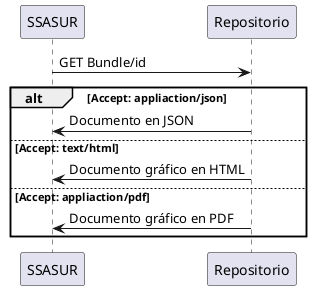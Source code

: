 @startuml

SSASUR->Repositorio: GET Bundle/id

alt Accept: appliaction/json

SSASUR <-Repositorio: Documento en JSON

else Accept: text/html

SSASUR <-Repositorio: Documento gráfico en HTML

else Accept: appliaction/pdf

SSASUR <-Repositorio: Documento gráfico en PDF

end header

@enduml